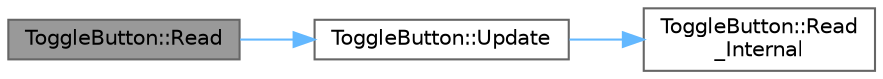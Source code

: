 digraph "ToggleButton::Read"
{
 // LATEX_PDF_SIZE
  bgcolor="transparent";
  edge [fontname=Helvetica,fontsize=10,labelfontname=Helvetica,labelfontsize=10];
  node [fontname=Helvetica,fontsize=10,shape=box,height=0.2,width=0.4];
  rankdir="LR";
  Node1 [id="Node000001",label="ToggleButton::Read",height=0.2,width=0.4,color="gray40", fillcolor="grey60", style="filled", fontcolor="black",tooltip=" "];
  Node1 -> Node2 [id="edge1_Node000001_Node000002",color="steelblue1",style="solid",tooltip=" "];
  Node2 [id="Node000002",label="ToggleButton::Update",height=0.2,width=0.4,color="grey40", fillcolor="white", style="filled",URL="$d8/ddd/class_toggle_button.html#ae1977ade86af1a8cd8c2a2dec156ef5c",tooltip=" "];
  Node2 -> Node3 [id="edge2_Node000002_Node000003",color="steelblue1",style="solid",tooltip=" "];
  Node3 [id="Node000003",label="ToggleButton::Read\l_Internal",height=0.2,width=0.4,color="grey40", fillcolor="white", style="filled",URL="$d8/ddd/class_toggle_button.html#abf5257238197a7ce4ae9e4988729f834",tooltip=" "];
}
